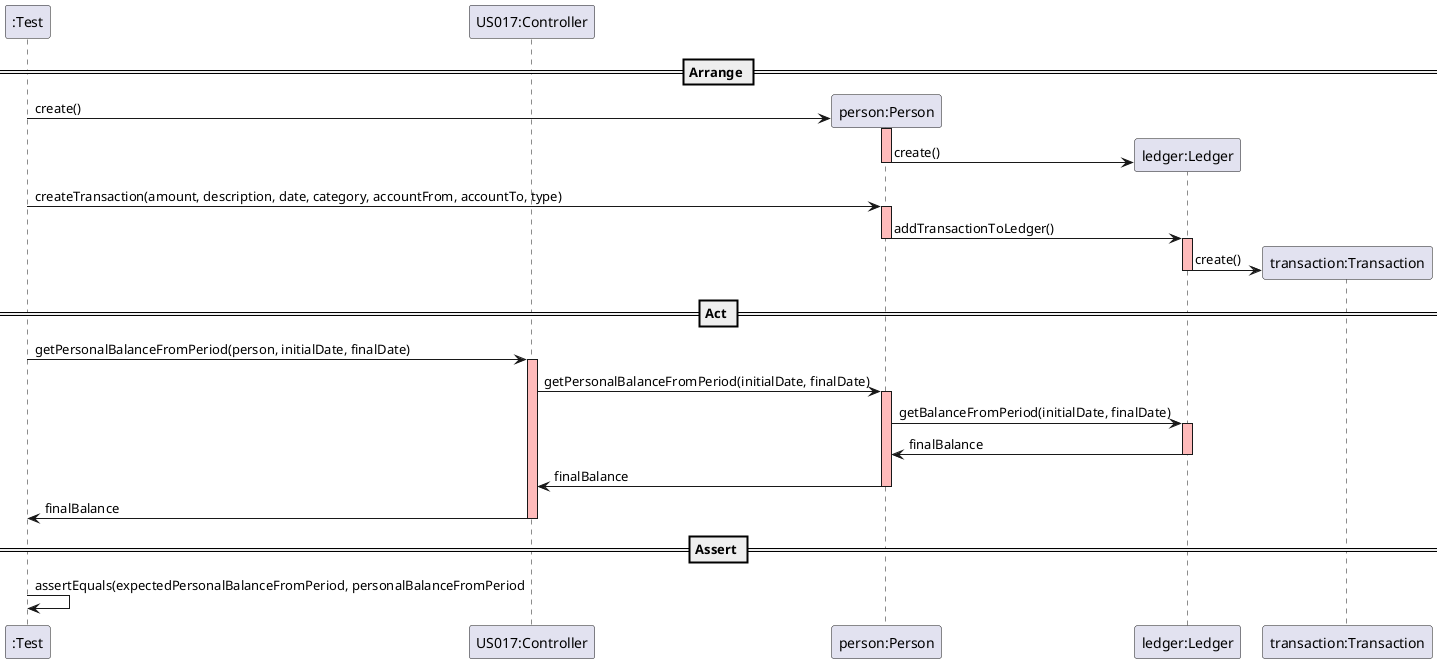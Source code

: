   @startuml
create ":Test"

== Arrange ==
create "US017:Controller"

create "person:Person"
":Test" -> "person:Person" : create()
activate "person:Person" #FFBBBB

create "ledger:Ledger"
"person:Person" -> "ledger:Ledger" : create()
deactivate "person:Person"
":Test" -> "person:Person" : createTransaction(amount, description, date, category, accountFrom, accountTo, type)
activate "person:Person" #FFBBBB

"person:Person" -> "ledger:Ledger" : addTransactionToLedger()
deactivate "person:Person" #FFBBBB
activate "ledger:Ledger" #FFBBBB
create "transaction:Transaction"
"ledger:Ledger" -> "transaction:Transaction" : create()
deactivate "person:Person"
deactivate "ledger:Ledger"

== Act ==

":Test" -> "US017:Controller" : getPersonalBalanceFromPeriod(person, initialDate, finalDate)
activate "US017:Controller" #FFBBBB
"US017:Controller" -> "person:Person": getPersonalBalanceFromPeriod(initialDate, finalDate)
activate "person:Person" #FFBBBB
"person:Person" -> "ledger:Ledger": getBalanceFromPeriod(initialDate, finalDate)
activate "ledger:Ledger" #FFBBBB
"ledger:Ledger" -> "person:Person" : finalBalance
deactivate "ledger:Ledger"
"person:Person" -> "US017:Controller" : finalBalance
deactivate "person:Person"
"US017:Controller" -> ":Test" : finalBalance
deactivate "US017:Controller"

== Assert ==

":Test" -> ":Test" : assertEquals(expectedPersonalBalanceFromPeriod, personalBalanceFromPeriod

@enduml